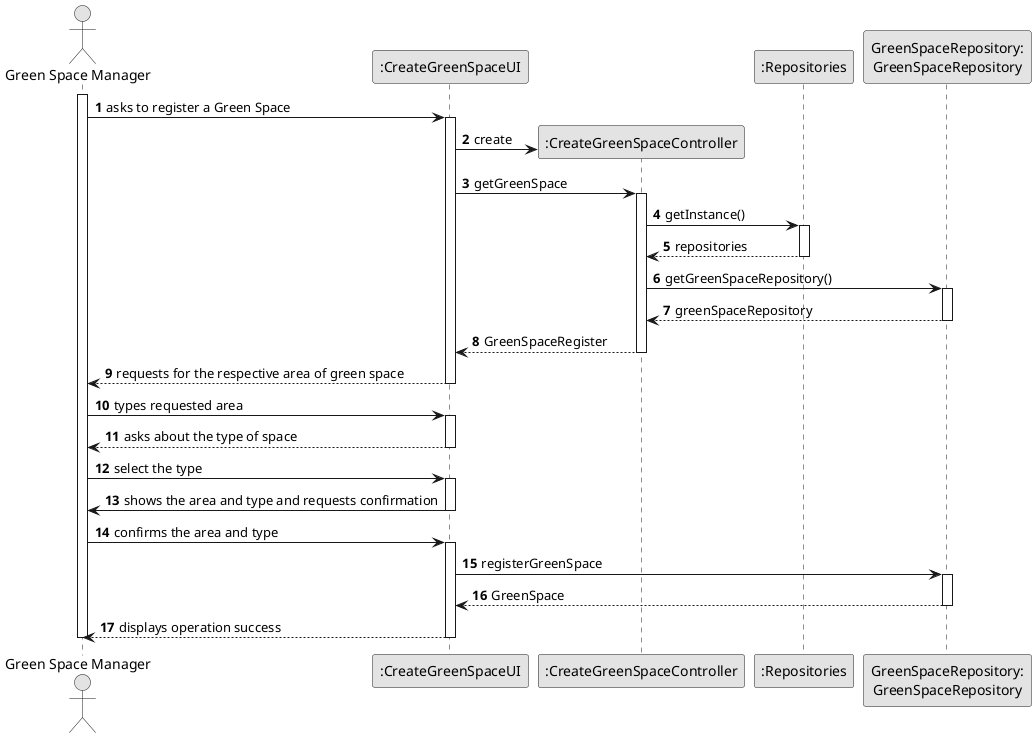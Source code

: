 @startuml
skinparam monochrome true
skinparam packageStyle rectangle
skinparam shadowing false

autonumber

'hide footbox
actor "Green Space Manager " as ADM
participant ":CreateGreenSpaceUI" as UI
participant ":CreateGreenSpaceController" as CTRL
participant ":Repositories" as RepositorySingleton
participant "GreenSpaceRepository:\nGreenSpaceRepository" as TaskCategoryRepository


activate ADM

        ADM -> UI : asks to register a Green Space

        activate UI

'            UI --> ADM : requests data (reference, description,  informal \n description, technical description, duration, cost)
            'create CTRL
            UI -> CTRL** : create

            UI -> CTRL : getGreenSpace
            activate CTRL

                CTRL -> RepositorySingleton : getInstance()
                activate RepositorySingleton

                    RepositorySingleton --> CTRL: repositories
                deactivate RepositorySingleton

                CTRL -> TaskCategoryRepository : getGreenSpaceRepository()
                activate TaskCategoryRepository

                    TaskCategoryRepository --> CTRL: greenSpaceRepository
                deactivate TaskCategoryRepository



                CTRL --> UI : GreenSpaceRegister
            deactivate CTRL

            UI --> ADM : requests for the respective area of green space
        deactivate UI

    ADM -> UI : types requested area
    activate UI

        UI --> ADM : asks about the type of space
    deactivate UI

    ADM -> UI : select the type
    activate UI

    UI -> ADM :shows the area and type and requests confirmation
    deactivate UI


    ADM ->UI : confirms the area and type
    activate UI

    UI -> TaskCategoryRepository : registerGreenSpace



        activate TaskCategoryRepository

        TaskCategoryRepository --> UI : GreenSpace


        deactivate  TaskCategoryRepository

            deactivate CTRL
            UI --> ADM: displays operation success
    deactivate UI

deactivate ADM

@enduml
